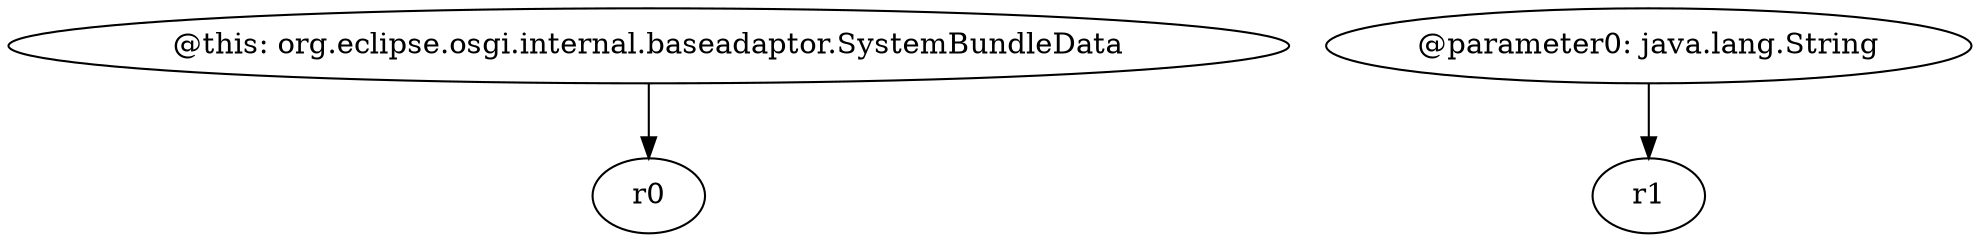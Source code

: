 digraph g {
0[label="@this: org.eclipse.osgi.internal.baseadaptor.SystemBundleData"]
1[label="r0"]
0->1[label=""]
2[label="@parameter0: java.lang.String"]
3[label="r1"]
2->3[label=""]
}